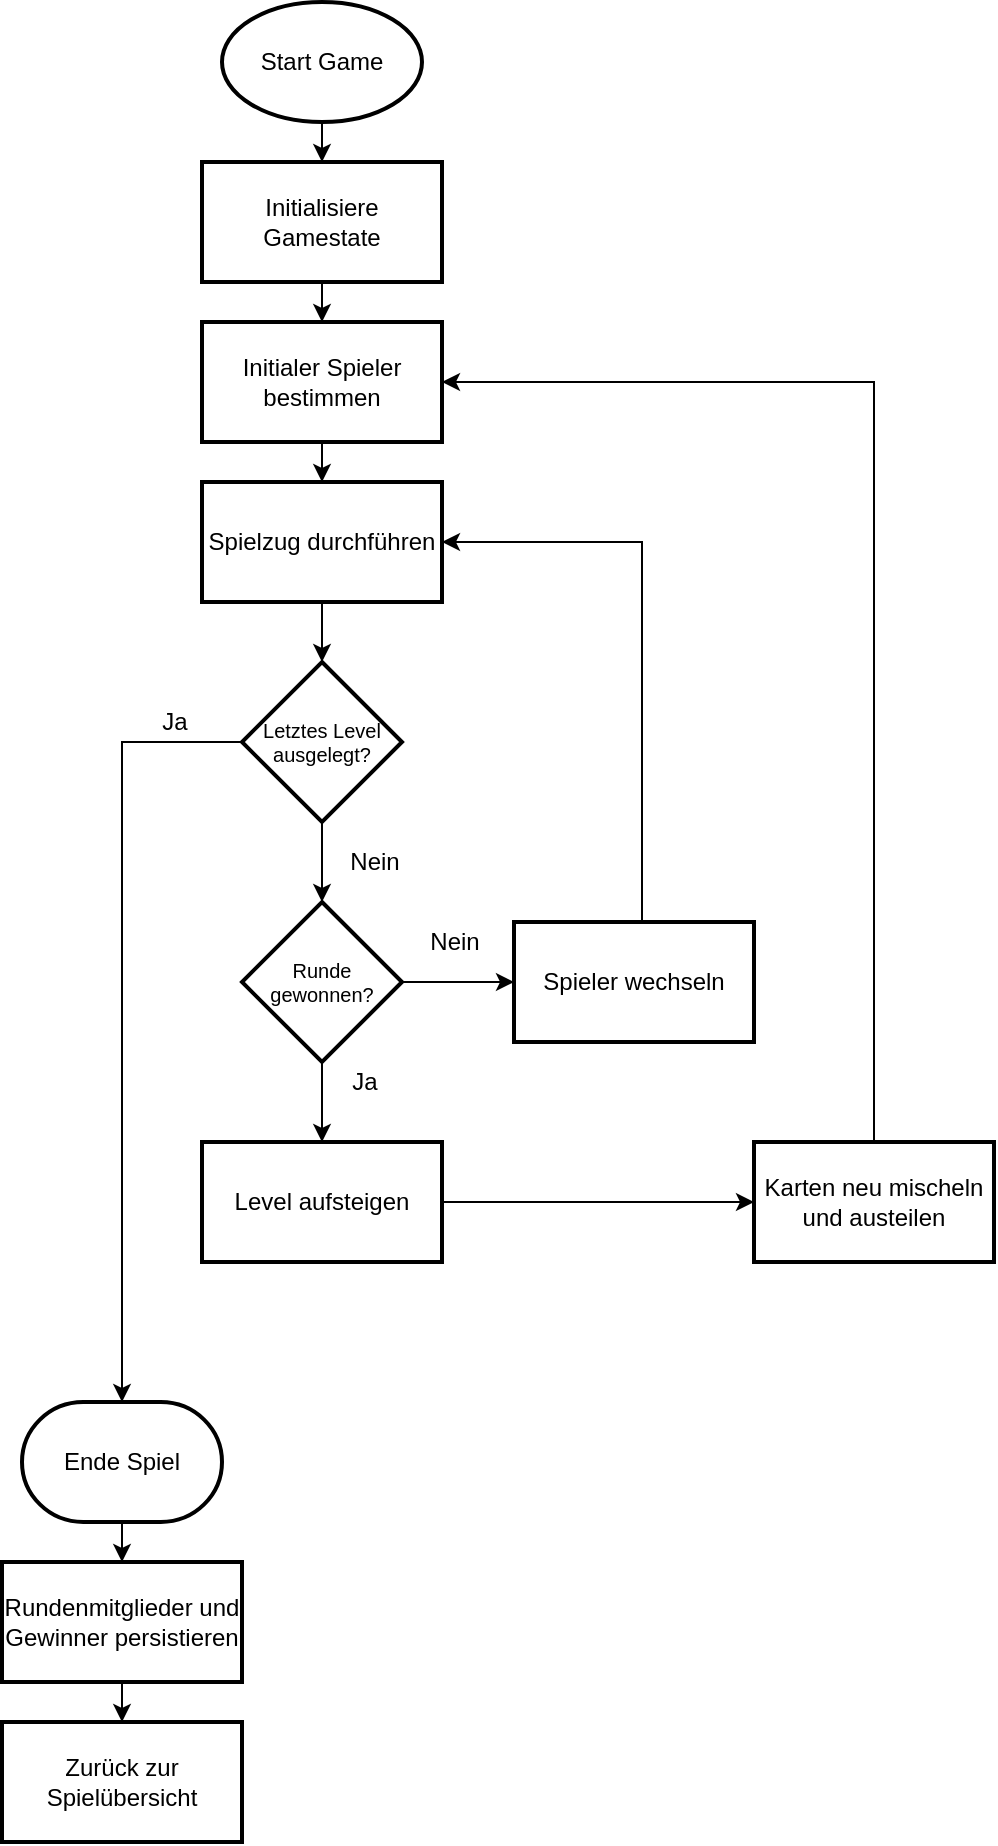 <mxfile version="15.5.4" type="google" pages="4"><diagram id="C5RBs43oDa-KdzZeNtuy" name="Gameloop Überblick"><mxGraphModel dx="946" dy="1787" grid="1" gridSize="10" guides="1" tooltips="1" connect="1" arrows="1" fold="1" page="1" pageScale="1" pageWidth="827" pageHeight="1169" math="0" shadow="0"><root><mxCell id="WIyWlLk6GJQsqaUBKTNV-0"/><mxCell id="WIyWlLk6GJQsqaUBKTNV-1" parent="WIyWlLk6GJQsqaUBKTNV-0"/><mxCell id="KgTBiAfiAO03ltqzwdKK-9" style="edgeStyle=orthogonalEdgeStyle;rounded=0;orthogonalLoop=1;jettySize=auto;html=1;exitX=0.5;exitY=1;exitDx=0;exitDy=0;exitPerimeter=0;" parent="WIyWlLk6GJQsqaUBKTNV-1" source="KgTBiAfiAO03ltqzwdKK-3" target="KgTBiAfiAO03ltqzwdKK-7" edge="1"><mxGeometry relative="1" as="geometry"/></mxCell><mxCell id="KgTBiAfiAO03ltqzwdKK-3" value="Start Game" style="strokeWidth=2;html=1;shape=mxgraph.flowchart.start_1;whiteSpace=wrap;" parent="WIyWlLk6GJQsqaUBKTNV-1" vertex="1"><mxGeometry x="314" y="-130" width="100" height="60" as="geometry"/></mxCell><mxCell id="V8z6J9EL5w69DuJ8SyKb-1" value="" style="edgeStyle=orthogonalEdgeStyle;rounded=0;orthogonalLoop=1;jettySize=auto;html=1;exitX=0.5;exitY=1;exitDx=0;exitDy=0;" parent="WIyWlLk6GJQsqaUBKTNV-1" source="KgTBiAfiAO03ltqzwdKK-7" target="V8z6J9EL5w69DuJ8SyKb-0" edge="1"><mxGeometry relative="1" as="geometry"><mxPoint x="364.059" y="90" as="sourcePoint"/></mxGeometry></mxCell><mxCell id="KgTBiAfiAO03ltqzwdKK-7" value="Initialisiere Gamestate" style="whiteSpace=wrap;html=1;strokeWidth=2;" parent="WIyWlLk6GJQsqaUBKTNV-1" vertex="1"><mxGeometry x="304" y="-50" width="120" height="60" as="geometry"/></mxCell><mxCell id="V8z6J9EL5w69DuJ8SyKb-3" value="" style="edgeStyle=orthogonalEdgeStyle;rounded=0;orthogonalLoop=1;jettySize=auto;html=1;" parent="WIyWlLk6GJQsqaUBKTNV-1" source="V8z6J9EL5w69DuJ8SyKb-0" target="V8z6J9EL5w69DuJ8SyKb-2" edge="1"><mxGeometry relative="1" as="geometry"/></mxCell><mxCell id="V8z6J9EL5w69DuJ8SyKb-0" value="Initialer Spieler bestimmen" style="whiteSpace=wrap;html=1;strokeWidth=2;" parent="WIyWlLk6GJQsqaUBKTNV-1" vertex="1"><mxGeometry x="304" y="30" width="120" height="60" as="geometry"/></mxCell><mxCell id="V8z6J9EL5w69DuJ8SyKb-5" value="" style="edgeStyle=orthogonalEdgeStyle;rounded=0;orthogonalLoop=1;jettySize=auto;html=1;entryX=0.5;entryY=0;entryDx=0;entryDy=0;" parent="WIyWlLk6GJQsqaUBKTNV-1" source="V8z6J9EL5w69DuJ8SyKb-2" target="uJn0BnLQHAZg4YS2s0Vw-3" edge="1"><mxGeometry relative="1" as="geometry"><mxPoint x="364" y="190" as="targetPoint"/></mxGeometry></mxCell><mxCell id="V8z6J9EL5w69DuJ8SyKb-2" value="Spielzug durchführen" style="whiteSpace=wrap;html=1;strokeWidth=2;" parent="WIyWlLk6GJQsqaUBKTNV-1" vertex="1"><mxGeometry x="304" y="110" width="120" height="60" as="geometry"/></mxCell><mxCell id="V8z6J9EL5w69DuJ8SyKb-7" value="" style="edgeStyle=orthogonalEdgeStyle;rounded=0;orthogonalLoop=1;jettySize=auto;html=1;exitX=0.5;exitY=1;exitDx=0;exitDy=0;" parent="WIyWlLk6GJQsqaUBKTNV-1" source="uJn0BnLQHAZg4YS2s0Vw-3" target="V8z6J9EL5w69DuJ8SyKb-6" edge="1"><mxGeometry relative="1" as="geometry"/></mxCell><mxCell id="V8z6J9EL5w69DuJ8SyKb-9" value="" style="edgeStyle=orthogonalEdgeStyle;rounded=0;orthogonalLoop=1;jettySize=auto;html=1;" parent="WIyWlLk6GJQsqaUBKTNV-1" source="V8z6J9EL5w69DuJ8SyKb-6" target="V8z6J9EL5w69DuJ8SyKb-8" edge="1"><mxGeometry relative="1" as="geometry"/></mxCell><mxCell id="V8z6J9EL5w69DuJ8SyKb-13" value="" style="edgeStyle=orthogonalEdgeStyle;rounded=0;orthogonalLoop=1;jettySize=auto;html=1;" parent="WIyWlLk6GJQsqaUBKTNV-1" source="V8z6J9EL5w69DuJ8SyKb-6" target="V8z6J9EL5w69DuJ8SyKb-12" edge="1"><mxGeometry relative="1" as="geometry"/></mxCell><mxCell id="V8z6J9EL5w69DuJ8SyKb-6" value="Runde gewonnen?" style="rhombus;whiteSpace=wrap;html=1;strokeWidth=2;fontSize=10;" parent="WIyWlLk6GJQsqaUBKTNV-1" vertex="1"><mxGeometry x="324" y="320" width="80" height="80" as="geometry"/></mxCell><mxCell id="V8z6J9EL5w69DuJ8SyKb-10" style="edgeStyle=orthogonalEdgeStyle;rounded=0;orthogonalLoop=1;jettySize=auto;html=1;entryX=1;entryY=0.5;entryDx=0;entryDy=0;" parent="WIyWlLk6GJQsqaUBKTNV-1" source="V8z6J9EL5w69DuJ8SyKb-8" target="V8z6J9EL5w69DuJ8SyKb-2" edge="1"><mxGeometry relative="1" as="geometry"><Array as="points"><mxPoint x="524" y="140"/></Array></mxGeometry></mxCell><mxCell id="V8z6J9EL5w69DuJ8SyKb-8" value="Spieler wechseln" style="whiteSpace=wrap;html=1;strokeWidth=2;" parent="WIyWlLk6GJQsqaUBKTNV-1" vertex="1"><mxGeometry x="460" y="330" width="120" height="60" as="geometry"/></mxCell><mxCell id="V8z6J9EL5w69DuJ8SyKb-11" value="Nein" style="text;html=1;align=center;verticalAlign=middle;resizable=0;points=[];autosize=1;strokeColor=none;fillColor=none;" parent="WIyWlLk6GJQsqaUBKTNV-1" vertex="1"><mxGeometry x="410" y="330" width="40" height="20" as="geometry"/></mxCell><mxCell id="V8z6J9EL5w69DuJ8SyKb-15" value="" style="edgeStyle=orthogonalEdgeStyle;rounded=0;orthogonalLoop=1;jettySize=auto;html=1;entryX=0.5;entryY=0;entryDx=0;entryDy=0;exitX=0.5;exitY=1;exitDx=0;exitDy=0;exitPerimeter=0;" parent="WIyWlLk6GJQsqaUBKTNV-1" source="akVhY8xfktjHrGOFl9NZ-0" target="uJn0BnLQHAZg4YS2s0Vw-0" edge="1"><mxGeometry relative="1" as="geometry"><mxPoint x="364" y="460" as="targetPoint"/></mxGeometry></mxCell><mxCell id="uJn0BnLQHAZg4YS2s0Vw-14" value="" style="edgeStyle=orthogonalEdgeStyle;rounded=0;orthogonalLoop=1;jettySize=auto;html=1;fontSize=10;" edge="1" parent="WIyWlLk6GJQsqaUBKTNV-1" source="V8z6J9EL5w69DuJ8SyKb-12" target="uJn0BnLQHAZg4YS2s0Vw-13"><mxGeometry relative="1" as="geometry"/></mxCell><mxCell id="V8z6J9EL5w69DuJ8SyKb-12" value="Level aufsteigen" style="whiteSpace=wrap;html=1;strokeWidth=2;" parent="WIyWlLk6GJQsqaUBKTNV-1" vertex="1"><mxGeometry x="304" y="440" width="120" height="60" as="geometry"/></mxCell><mxCell id="V8z6J9EL5w69DuJ8SyKb-16" value="Ja" style="text;html=1;align=center;verticalAlign=middle;resizable=0;points=[];autosize=1;strokeColor=none;fillColor=none;" parent="WIyWlLk6GJQsqaUBKTNV-1" vertex="1"><mxGeometry x="370" y="400" width="30" height="20" as="geometry"/></mxCell><mxCell id="akVhY8xfktjHrGOFl9NZ-0" value="Ende Spiel" style="strokeWidth=2;html=1;shape=mxgraph.flowchart.terminator;whiteSpace=wrap;" parent="WIyWlLk6GJQsqaUBKTNV-1" vertex="1"><mxGeometry x="214" y="570" width="100" height="60" as="geometry"/></mxCell><mxCell id="uJn0BnLQHAZg4YS2s0Vw-11" value="" style="edgeStyle=orthogonalEdgeStyle;rounded=0;orthogonalLoop=1;jettySize=auto;html=1;fontSize=12;" edge="1" parent="WIyWlLk6GJQsqaUBKTNV-1" source="uJn0BnLQHAZg4YS2s0Vw-0" target="uJn0BnLQHAZg4YS2s0Vw-10"><mxGeometry relative="1" as="geometry"/></mxCell><mxCell id="uJn0BnLQHAZg4YS2s0Vw-0" value="Rundenmitglieder und Gewinner persistieren" style="whiteSpace=wrap;html=1;strokeWidth=2;" vertex="1" parent="WIyWlLk6GJQsqaUBKTNV-1"><mxGeometry x="204" y="650" width="120" height="60" as="geometry"/></mxCell><mxCell id="uJn0BnLQHAZg4YS2s0Vw-6" style="edgeStyle=orthogonalEdgeStyle;rounded=0;orthogonalLoop=1;jettySize=auto;html=1;fontSize=12;" edge="1" parent="WIyWlLk6GJQsqaUBKTNV-1" source="uJn0BnLQHAZg4YS2s0Vw-3" target="akVhY8xfktjHrGOFl9NZ-0"><mxGeometry relative="1" as="geometry"><mxPoint x="170" y="650" as="targetPoint"/></mxGeometry></mxCell><mxCell id="uJn0BnLQHAZg4YS2s0Vw-3" value="Letztes Level ausgelegt?" style="rhombus;whiteSpace=wrap;html=1;strokeWidth=2;fontSize=10;" vertex="1" parent="WIyWlLk6GJQsqaUBKTNV-1"><mxGeometry x="324" y="200" width="80" height="80" as="geometry"/></mxCell><mxCell id="uJn0BnLQHAZg4YS2s0Vw-5" value="Nein" style="text;html=1;align=center;verticalAlign=middle;resizable=0;points=[];autosize=1;strokeColor=none;fillColor=none;fontSize=12;" vertex="1" parent="WIyWlLk6GJQsqaUBKTNV-1"><mxGeometry x="370" y="290" width="40" height="20" as="geometry"/></mxCell><mxCell id="uJn0BnLQHAZg4YS2s0Vw-10" value="Zurück zur Spielübersicht" style="whiteSpace=wrap;html=1;strokeWidth=2;" vertex="1" parent="WIyWlLk6GJQsqaUBKTNV-1"><mxGeometry x="204" y="730" width="120" height="60" as="geometry"/></mxCell><mxCell id="uJn0BnLQHAZg4YS2s0Vw-15" style="edgeStyle=orthogonalEdgeStyle;rounded=0;orthogonalLoop=1;jettySize=auto;html=1;exitX=0.5;exitY=0;exitDx=0;exitDy=0;entryX=1;entryY=0.5;entryDx=0;entryDy=0;fontSize=10;" edge="1" parent="WIyWlLk6GJQsqaUBKTNV-1" source="uJn0BnLQHAZg4YS2s0Vw-13" target="V8z6J9EL5w69DuJ8SyKb-0"><mxGeometry relative="1" as="geometry"/></mxCell><mxCell id="uJn0BnLQHAZg4YS2s0Vw-13" value="Karten neu mischeln und austeilen" style="whiteSpace=wrap;html=1;strokeWidth=2;" vertex="1" parent="WIyWlLk6GJQsqaUBKTNV-1"><mxGeometry x="580" y="440" width="120" height="60" as="geometry"/></mxCell><mxCell id="MCatY7SwUi8ZrKT-IUV5-0" value="Ja" style="text;html=1;align=center;verticalAlign=middle;resizable=0;points=[];autosize=1;strokeColor=none;fillColor=none;fontSize=12;" vertex="1" parent="WIyWlLk6GJQsqaUBKTNV-1"><mxGeometry x="275" y="220" width="30" height="20" as="geometry"/></mxCell></root></mxGraphModel></diagram><diagram id="BESYEDtYVhLU3c7M9JyG" name="Initialisiere Gamestate"><mxGraphModel dx="946" dy="618" grid="1" gridSize="10" guides="1" tooltips="1" connect="1" arrows="1" fold="1" page="1" pageScale="1" pageWidth="827" pageHeight="1169" math="0" shadow="0"><root><mxCell id="8ly48eutTAqJ5Dtn4Z4U-0"/><mxCell id="8ly48eutTAqJ5Dtn4Z4U-1" parent="8ly48eutTAqJ5Dtn4Z4U-0"/><mxCell id="8ly48eutTAqJ5Dtn4Z4U-5" value="" style="edgeStyle=orthogonalEdgeStyle;rounded=0;orthogonalLoop=1;jettySize=auto;html=1;" parent="8ly48eutTAqJ5Dtn4Z4U-1" source="8ly48eutTAqJ5Dtn4Z4U-3" target="8ly48eutTAqJ5Dtn4Z4U-4" edge="1"><mxGeometry relative="1" as="geometry"/></mxCell><mxCell id="8ly48eutTAqJ5Dtn4Z4U-3" value="Start Initialisierung" style="strokeWidth=2;html=1;shape=mxgraph.flowchart.start_1;whiteSpace=wrap;" parent="8ly48eutTAqJ5Dtn4Z4U-1" vertex="1"><mxGeometry x="320" y="40" width="100" height="60" as="geometry"/></mxCell><mxCell id="8ly48eutTAqJ5Dtn4Z4U-7" value="" style="edgeStyle=orthogonalEdgeStyle;rounded=0;orthogonalLoop=1;jettySize=auto;html=1;" parent="8ly48eutTAqJ5Dtn4Z4U-1" source="8ly48eutTAqJ5Dtn4Z4U-4" target="8ly48eutTAqJ5Dtn4Z4U-6" edge="1"><mxGeometry relative="1" as="geometry"/></mxCell><mxCell id="8ly48eutTAqJ5Dtn4Z4U-4" value="Kartenstapel mischen" style="whiteSpace=wrap;html=1;strokeWidth=2;" parent="8ly48eutTAqJ5Dtn4Z4U-1" vertex="1"><mxGeometry x="310" y="120" width="120" height="60" as="geometry"/></mxCell><mxCell id="8ly48eutTAqJ5Dtn4Z4U-9" value="" style="edgeStyle=orthogonalEdgeStyle;rounded=0;orthogonalLoop=1;jettySize=auto;html=1;" parent="8ly48eutTAqJ5Dtn4Z4U-1" source="8ly48eutTAqJ5Dtn4Z4U-6" target="8ly48eutTAqJ5Dtn4Z4U-8" edge="1"><mxGeometry relative="1" as="geometry"/></mxCell><mxCell id="8ly48eutTAqJ5Dtn4Z4U-6" value="10 Karten an jeden Spieler zufällig verteilen" style="whiteSpace=wrap;html=1;strokeWidth=2;" parent="8ly48eutTAqJ5Dtn4Z4U-1" vertex="1"><mxGeometry x="310" y="200" width="120" height="60" as="geometry"/></mxCell><mxCell id="8ly48eutTAqJ5Dtn4Z4U-11" value="" style="edgeStyle=orthogonalEdgeStyle;rounded=0;orthogonalLoop=1;jettySize=auto;html=1;" parent="8ly48eutTAqJ5Dtn4Z4U-1" source="8ly48eutTAqJ5Dtn4Z4U-8" target="8ly48eutTAqJ5Dtn4Z4U-10" edge="1"><mxGeometry relative="1" as="geometry"/></mxCell><mxCell id="8ly48eutTAqJ5Dtn4Z4U-8" value="Oberste Karte vom Kartenstapel aufdecken" style="whiteSpace=wrap;html=1;strokeWidth=2;" parent="8ly48eutTAqJ5Dtn4Z4U-1" vertex="1"><mxGeometry x="310" y="280" width="120" height="60" as="geometry"/></mxCell><mxCell id="RPxY9N7tJDvJM53nJYUO-0" style="edgeStyle=orthogonalEdgeStyle;rounded=0;orthogonalLoop=1;jettySize=auto;html=1;exitX=0.5;exitY=1;exitDx=0;exitDy=0;entryX=0.5;entryY=0;entryDx=0;entryDy=0;entryPerimeter=0;" parent="8ly48eutTAqJ5Dtn4Z4U-1" source="8ly48eutTAqJ5Dtn4Z4U-10" target="8ly48eutTAqJ5Dtn4Z4U-12" edge="1"><mxGeometry relative="1" as="geometry"/></mxCell><mxCell id="8ly48eutTAqJ5Dtn4Z4U-10" value="Kartenstapel und Spielfeld an Clients senden" style="whiteSpace=wrap;html=1;strokeWidth=2;" parent="8ly48eutTAqJ5Dtn4Z4U-1" vertex="1"><mxGeometry x="310" y="360" width="120" height="60" as="geometry"/></mxCell><mxCell id="8ly48eutTAqJ5Dtn4Z4U-12" value="Ende Initialisierung" style="strokeWidth=2;html=1;shape=mxgraph.flowchart.terminator;whiteSpace=wrap;" parent="8ly48eutTAqJ5Dtn4Z4U-1" vertex="1"><mxGeometry x="320" y="440" width="100" height="60" as="geometry"/></mxCell></root></mxGraphModel></diagram><diagram id="V-j5ZHFqJ1PkRcqbAaRN" name="Zugablauf"><mxGraphModel dx="946" dy="618" grid="1" gridSize="10" guides="1" tooltips="1" connect="1" arrows="1" fold="1" page="1" pageScale="1" pageWidth="827" pageHeight="1169" math="0" shadow="0"><root><mxCell id="tpL1nFlfdVzEzqsbSDsO-0"/><mxCell id="tpL1nFlfdVzEzqsbSDsO-1" parent="tpL1nFlfdVzEzqsbSDsO-0"/><mxCell id="UtxNvFQcFc8mkmLIvUwN-32" style="edgeStyle=orthogonalEdgeStyle;rounded=0;orthogonalLoop=1;jettySize=auto;html=1;fontSize=9;entryX=0.5;entryY=0;entryDx=0;entryDy=0;" parent="tpL1nFlfdVzEzqsbSDsO-1" source="tpL1nFlfdVzEzqsbSDsO-2" target="tpL1nFlfdVzEzqsbSDsO-11" edge="1"><mxGeometry relative="1" as="geometry"><mxPoint x="170" y="310" as="targetPoint"/></mxGeometry></mxCell><mxCell id="tpL1nFlfdVzEzqsbSDsO-2" value="Karte ablegen" style="whiteSpace=wrap;html=1;strokeWidth=2;" parent="tpL1nFlfdVzEzqsbSDsO-1" vertex="1"><mxGeometry x="110" y="260" width="120" height="60" as="geometry"/></mxCell><mxCell id="tpL1nFlfdVzEzqsbSDsO-11" value="Ende Zug" style="ellipse;whiteSpace=wrap;html=1;strokeWidth=2;" parent="tpL1nFlfdVzEzqsbSDsO-1" vertex="1"><mxGeometry x="110" y="380" width="120" height="60" as="geometry"/></mxCell><mxCell id="YPLGfsccKNhQ5w_XXjRi-0" style="edgeStyle=orthogonalEdgeStyle;rounded=0;orthogonalLoop=1;jettySize=auto;html=1;entryX=0.5;entryY=0;entryDx=0;entryDy=0;" edge="1" parent="tpL1nFlfdVzEzqsbSDsO-1" source="UtxNvFQcFc8mkmLIvUwN-23" target="tpL1nFlfdVzEzqsbSDsO-2"><mxGeometry relative="1" as="geometry"/></mxCell><mxCell id="qTstnOwYefJxZbkd3May-0" style="edgeStyle=orthogonalEdgeStyle;rounded=0;orthogonalLoop=1;jettySize=auto;html=1;entryX=0;entryY=0.5;entryDx=0;entryDy=0;fontSize=10;dashed=1;" edge="1" parent="tpL1nFlfdVzEzqsbSDsO-1" source="UtxNvFQcFc8mkmLIvUwN-23" target="MLqD2MqO2Zt6pNxxTFkb-4"><mxGeometry relative="1" as="geometry"/></mxCell><mxCell id="UtxNvFQcFc8mkmLIvUwN-23" value="Karte aufnehmen" style="whiteSpace=wrap;html=1;strokeWidth=2;" parent="tpL1nFlfdVzEzqsbSDsO-1" vertex="1"><mxGeometry x="110" y="100" width="120" height="60" as="geometry"/></mxCell><mxCell id="5C42W7t-0vEDjr51H45T-1" style="edgeStyle=orthogonalEdgeStyle;rounded=0;orthogonalLoop=1;jettySize=auto;html=1;entryX=0.5;entryY=0;entryDx=0;entryDy=0;" parent="tpL1nFlfdVzEzqsbSDsO-1" source="5C42W7t-0vEDjr51H45T-0" target="UtxNvFQcFc8mkmLIvUwN-23" edge="1"><mxGeometry relative="1" as="geometry"/></mxCell><mxCell id="5C42W7t-0vEDjr51H45T-0" value="Start Zug" style="strokeWidth=2;html=1;shape=mxgraph.flowchart.start_1;whiteSpace=wrap;" parent="tpL1nFlfdVzEzqsbSDsO-1" vertex="1"><mxGeometry x="120" y="20" width="100" height="60" as="geometry"/></mxCell><mxCell id="MLqD2MqO2Zt6pNxxTFkb-3" style="edgeStyle=orthogonalEdgeStyle;rounded=0;orthogonalLoop=1;jettySize=auto;html=1;exitX=0.5;exitY=1;exitDx=0;exitDy=0;entryX=1;entryY=0.5;entryDx=0;entryDy=0;dashed=1;" parent="tpL1nFlfdVzEzqsbSDsO-1" source="MLqD2MqO2Zt6pNxxTFkb-0" target="tpL1nFlfdVzEzqsbSDsO-2" edge="1"><mxGeometry relative="1" as="geometry"><Array as="points"><mxPoint x="520" y="290"/></Array><mxPoint x="310" y="330" as="targetPoint"/></mxGeometry></mxCell><mxCell id="MLqD2MqO2Zt6pNxxTFkb-0" value="Karten anhängen" style="whiteSpace=wrap;html=1;strokeWidth=2;" parent="tpL1nFlfdVzEzqsbSDsO-1" vertex="1"><mxGeometry x="460" y="200" width="120" height="60" as="geometry"/></mxCell><mxCell id="MLqD2MqO2Zt6pNxxTFkb-6" style="edgeStyle=orthogonalEdgeStyle;rounded=0;orthogonalLoop=1;jettySize=auto;html=1;entryX=0.5;entryY=0;entryDx=0;entryDy=0;fontSize=9;" parent="tpL1nFlfdVzEzqsbSDsO-1" source="MLqD2MqO2Zt6pNxxTFkb-4" target="MLqD2MqO2Zt6pNxxTFkb-0" edge="1"><mxGeometry relative="1" as="geometry"/></mxCell><mxCell id="qTstnOwYefJxZbkd3May-3" style="edgeStyle=orthogonalEdgeStyle;rounded=0;orthogonalLoop=1;jettySize=auto;html=1;exitX=0.5;exitY=1;exitDx=0;exitDy=0;fontSize=12;" edge="1" parent="tpL1nFlfdVzEzqsbSDsO-1" source="MLqD2MqO2Zt6pNxxTFkb-4" target="qTstnOwYefJxZbkd3May-2"><mxGeometry relative="1" as="geometry"/></mxCell><mxCell id="MLqD2MqO2Zt6pNxxTFkb-4" value="Hat ausgelegt?" style="rhombus;whiteSpace=wrap;html=1;strokeWidth=2;fontSize=9;" parent="tpL1nFlfdVzEzqsbSDsO-1" vertex="1"><mxGeometry x="334" y="90" width="80" height="80" as="geometry"/></mxCell><mxCell id="qTstnOwYefJxZbkd3May-1" value="optional" style="text;html=1;align=center;verticalAlign=middle;resizable=0;points=[];autosize=1;strokeColor=none;fillColor=none;fontSize=12;" vertex="1" parent="tpL1nFlfdVzEzqsbSDsO-1"><mxGeometry x="240" y="110" width="60" height="20" as="geometry"/></mxCell><mxCell id="qTstnOwYefJxZbkd3May-6" style="edgeStyle=orthogonalEdgeStyle;rounded=0;orthogonalLoop=1;jettySize=auto;html=1;exitX=0.5;exitY=1;exitDx=0;exitDy=0;entryX=1;entryY=0.25;entryDx=0;entryDy=0;fontSize=12;dashed=1;" edge="1" parent="tpL1nFlfdVzEzqsbSDsO-1" source="qTstnOwYefJxZbkd3May-2" target="tpL1nFlfdVzEzqsbSDsO-2"><mxGeometry relative="1" as="geometry"><Array as="points"><mxPoint x="374" y="275"/></Array></mxGeometry></mxCell><mxCell id="qTstnOwYefJxZbkd3May-2" value="Level auslegen" style="whiteSpace=wrap;html=1;strokeWidth=2;" vertex="1" parent="tpL1nFlfdVzEzqsbSDsO-1"><mxGeometry x="314" y="200" width="120" height="60" as="geometry"/></mxCell><mxCell id="qTstnOwYefJxZbkd3May-4" value="Nein" style="text;html=1;align=center;verticalAlign=middle;resizable=0;points=[];autosize=1;strokeColor=none;fillColor=none;fontSize=12;" vertex="1" parent="tpL1nFlfdVzEzqsbSDsO-1"><mxGeometry x="370" y="170" width="40" height="20" as="geometry"/></mxCell><mxCell id="qTstnOwYefJxZbkd3May-5" value="Ja" style="text;html=1;align=center;verticalAlign=middle;resizable=0;points=[];autosize=1;strokeColor=none;fillColor=none;fontSize=12;" vertex="1" parent="tpL1nFlfdVzEzqsbSDsO-1"><mxGeometry x="445" y="110" width="30" height="20" as="geometry"/></mxCell></root></mxGraphModel></diagram><diagram id="DCrkad3ftcRPP8oBVLV_" name="Backup"><mxGraphModel dx="946" dy="1787" grid="1" gridSize="10" guides="1" tooltips="1" connect="1" arrows="1" fold="1" page="1" pageScale="1" pageWidth="827" pageHeight="1169" math="0" shadow="0"><root><mxCell id="mTTVQ89Go4DvTjD9fj2c-0"/><mxCell id="mTTVQ89Go4DvTjD9fj2c-1" parent="mTTVQ89Go4DvTjD9fj2c-0"/><mxCell id="mTTVQ89Go4DvTjD9fj2c-2" style="edgeStyle=orthogonalEdgeStyle;rounded=0;orthogonalLoop=1;jettySize=auto;html=1;exitX=0.5;exitY=1;exitDx=0;exitDy=0;entryX=0.5;entryY=0;entryDx=0;entryDy=0;" parent="mTTVQ89Go4DvTjD9fj2c-1" source="mTTVQ89Go4DvTjD9fj2c-3" target="mTTVQ89Go4DvTjD9fj2c-15" edge="1"><mxGeometry relative="1" as="geometry"/></mxCell><mxCell id="mTTVQ89Go4DvTjD9fj2c-3" value="Start Timer" style="whiteSpace=wrap;html=1;strokeWidth=2;" parent="mTTVQ89Go4DvTjD9fj2c-1" vertex="1"><mxGeometry x="240" y="90" width="120" height="60" as="geometry"/></mxCell><mxCell id="mTTVQ89Go4DvTjD9fj2c-4" value="" style="edgeStyle=orthogonalEdgeStyle;rounded=0;orthogonalLoop=1;jettySize=auto;html=1;entryX=0.25;entryY=0;entryDx=0;entryDy=0;" parent="mTTVQ89Go4DvTjD9fj2c-1" source="mTTVQ89Go4DvTjD9fj2c-5" target="mTTVQ89Go4DvTjD9fj2c-6" edge="1"><mxGeometry relative="1" as="geometry"><Array as="points"><mxPoint x="160" y="430"/><mxPoint x="270" y="430"/></Array></mxGeometry></mxCell><mxCell id="mTTVQ89Go4DvTjD9fj2c-5" value="Karte vom Nachziehstapel ziehen" style="whiteSpace=wrap;html=1;strokeWidth=2;" parent="mTTVQ89Go4DvTjD9fj2c-1" vertex="1"><mxGeometry x="100" y="360" width="120" height="60" as="geometry"/></mxCell><mxCell id="mTTVQ89Go4DvTjD9fj2c-6" value="Zufällige Karte abwerfen" style="whiteSpace=wrap;html=1;strokeWidth=2;" parent="mTTVQ89Go4DvTjD9fj2c-1" vertex="1"><mxGeometry x="240" y="450" width="120" height="60" as="geometry"/></mxCell><mxCell id="mTTVQ89Go4DvTjD9fj2c-7" style="edgeStyle=orthogonalEdgeStyle;rounded=0;orthogonalLoop=1;jettySize=auto;html=1;entryX=0.5;entryY=0;entryDx=0;entryDy=0;fontSize=12;" parent="mTTVQ89Go4DvTjD9fj2c-1" source="mTTVQ89Go4DvTjD9fj2c-8" target="mTTVQ89Go4DvTjD9fj2c-3" edge="1"><mxGeometry relative="1" as="geometry"/></mxCell><mxCell id="mTTVQ89Go4DvTjD9fj2c-8" value="Start Runde (Server)" style="strokeWidth=2;html=1;shape=mxgraph.flowchart.start_1;whiteSpace=wrap;" parent="mTTVQ89Go4DvTjD9fj2c-1" vertex="1"><mxGeometry x="250" y="-10" width="100" height="60" as="geometry"/></mxCell><mxCell id="mTTVQ89Go4DvTjD9fj2c-9" value="" style="edgeStyle=orthogonalEdgeStyle;rounded=0;orthogonalLoop=1;jettySize=auto;html=1;" parent="mTTVQ89Go4DvTjD9fj2c-1" source="mTTVQ89Go4DvTjD9fj2c-11" target="mTTVQ89Go4DvTjD9fj2c-13" edge="1"><mxGeometry relative="1" as="geometry"/></mxCell><mxCell id="mTTVQ89Go4DvTjD9fj2c-10" value="" style="edgeStyle=orthogonalEdgeStyle;rounded=0;orthogonalLoop=1;jettySize=auto;html=1;" parent="mTTVQ89Go4DvTjD9fj2c-1" source="mTTVQ89Go4DvTjD9fj2c-11" target="mTTVQ89Go4DvTjD9fj2c-19" edge="1"><mxGeometry relative="1" as="geometry"/></mxCell><mxCell id="mTTVQ89Go4DvTjD9fj2c-11" value="Ausgelaufen" style="rhombus;whiteSpace=wrap;html=1;strokeWidth=2;" parent="mTTVQ89Go4DvTjD9fj2c-1" vertex="1"><mxGeometry x="260" y="250" width="80" height="80" as="geometry"/></mxCell><mxCell id="mTTVQ89Go4DvTjD9fj2c-12" style="edgeStyle=orthogonalEdgeStyle;rounded=0;orthogonalLoop=1;jettySize=auto;html=1;entryX=0;entryY=0.5;entryDx=0;entryDy=0;" parent="mTTVQ89Go4DvTjD9fj2c-1" source="mTTVQ89Go4DvTjD9fj2c-13" target="mTTVQ89Go4DvTjD9fj2c-15" edge="1"><mxGeometry relative="1" as="geometry"><Array as="points"><mxPoint x="160" y="200"/></Array></mxGeometry></mxCell><mxCell id="mTTVQ89Go4DvTjD9fj2c-13" value="Sende Timerupdate an alle Clients im Spiel" style="whiteSpace=wrap;html=1;strokeWidth=2;" parent="mTTVQ89Go4DvTjD9fj2c-1" vertex="1"><mxGeometry x="100" y="260" width="120" height="60" as="geometry"/></mxCell><mxCell id="mTTVQ89Go4DvTjD9fj2c-14" style="edgeStyle=orthogonalEdgeStyle;rounded=0;orthogonalLoop=1;jettySize=auto;html=1;exitX=0.5;exitY=1;exitDx=0;exitDy=0;entryX=0.5;entryY=0;entryDx=0;entryDy=0;" parent="mTTVQ89Go4DvTjD9fj2c-1" source="mTTVQ89Go4DvTjD9fj2c-15" target="mTTVQ89Go4DvTjD9fj2c-11" edge="1"><mxGeometry relative="1" as="geometry"/></mxCell><mxCell id="mTTVQ89Go4DvTjD9fj2c-15" value="Tick" style="whiteSpace=wrap;html=1;strokeWidth=2;" parent="mTTVQ89Go4DvTjD9fj2c-1" vertex="1"><mxGeometry x="240" y="170" width="120" height="60" as="geometry"/></mxCell><mxCell id="mTTVQ89Go4DvTjD9fj2c-16" value="Nein" style="text;html=1;align=center;verticalAlign=middle;resizable=0;points=[];autosize=1;strokeColor=none;fillColor=none;" parent="mTTVQ89Go4DvTjD9fj2c-1" vertex="1"><mxGeometry x="225" y="270" width="40" height="20" as="geometry"/></mxCell><mxCell id="mTTVQ89Go4DvTjD9fj2c-17" style="edgeStyle=orthogonalEdgeStyle;rounded=0;orthogonalLoop=1;jettySize=auto;html=1;entryX=1;entryY=0.5;entryDx=0;entryDy=0;" parent="mTTVQ89Go4DvTjD9fj2c-1" source="mTTVQ89Go4DvTjD9fj2c-19" target="mTTVQ89Go4DvTjD9fj2c-5" edge="1"><mxGeometry relative="1" as="geometry"/></mxCell><mxCell id="mTTVQ89Go4DvTjD9fj2c-18" style="edgeStyle=orthogonalEdgeStyle;rounded=0;orthogonalLoop=1;jettySize=auto;html=1;fontSize=8;" parent="mTTVQ89Go4DvTjD9fj2c-1" source="mTTVQ89Go4DvTjD9fj2c-19" target="mTTVQ89Go4DvTjD9fj2c-6" edge="1"><mxGeometry relative="1" as="geometry"/></mxCell><mxCell id="mTTVQ89Go4DvTjD9fj2c-19" value="Karte bereits aufgenommen?" style="rhombus;whiteSpace=wrap;html=1;strokeWidth=2;fontSize=8;" parent="mTTVQ89Go4DvTjD9fj2c-1" vertex="1"><mxGeometry x="260" y="350" width="80" height="80" as="geometry"/></mxCell><mxCell id="mTTVQ89Go4DvTjD9fj2c-20" value="&lt;font style=&quot;font-size: 12px&quot;&gt;Nein&lt;/font&gt;" style="text;html=1;align=center;verticalAlign=middle;resizable=0;points=[];autosize=1;strokeColor=none;fillColor=none;fontSize=8;" parent="mTTVQ89Go4DvTjD9fj2c-1" vertex="1"><mxGeometry x="224" y="370" width="40" height="20" as="geometry"/></mxCell><mxCell id="mTTVQ89Go4DvTjD9fj2c-21" value="Ja" style="text;html=1;align=center;verticalAlign=middle;resizable=0;points=[];autosize=1;strokeColor=none;fillColor=none;fontSize=12;" parent="mTTVQ89Go4DvTjD9fj2c-1" vertex="1"><mxGeometry x="300" y="330" width="30" height="20" as="geometry"/></mxCell><mxCell id="mTTVQ89Go4DvTjD9fj2c-22" value="Ja" style="text;html=1;align=center;verticalAlign=middle;resizable=0;points=[];autosize=1;strokeColor=none;fillColor=none;fontSize=12;" parent="mTTVQ89Go4DvTjD9fj2c-1" vertex="1"><mxGeometry x="310" y="430" width="30" height="20" as="geometry"/></mxCell></root></mxGraphModel></diagram></mxfile>